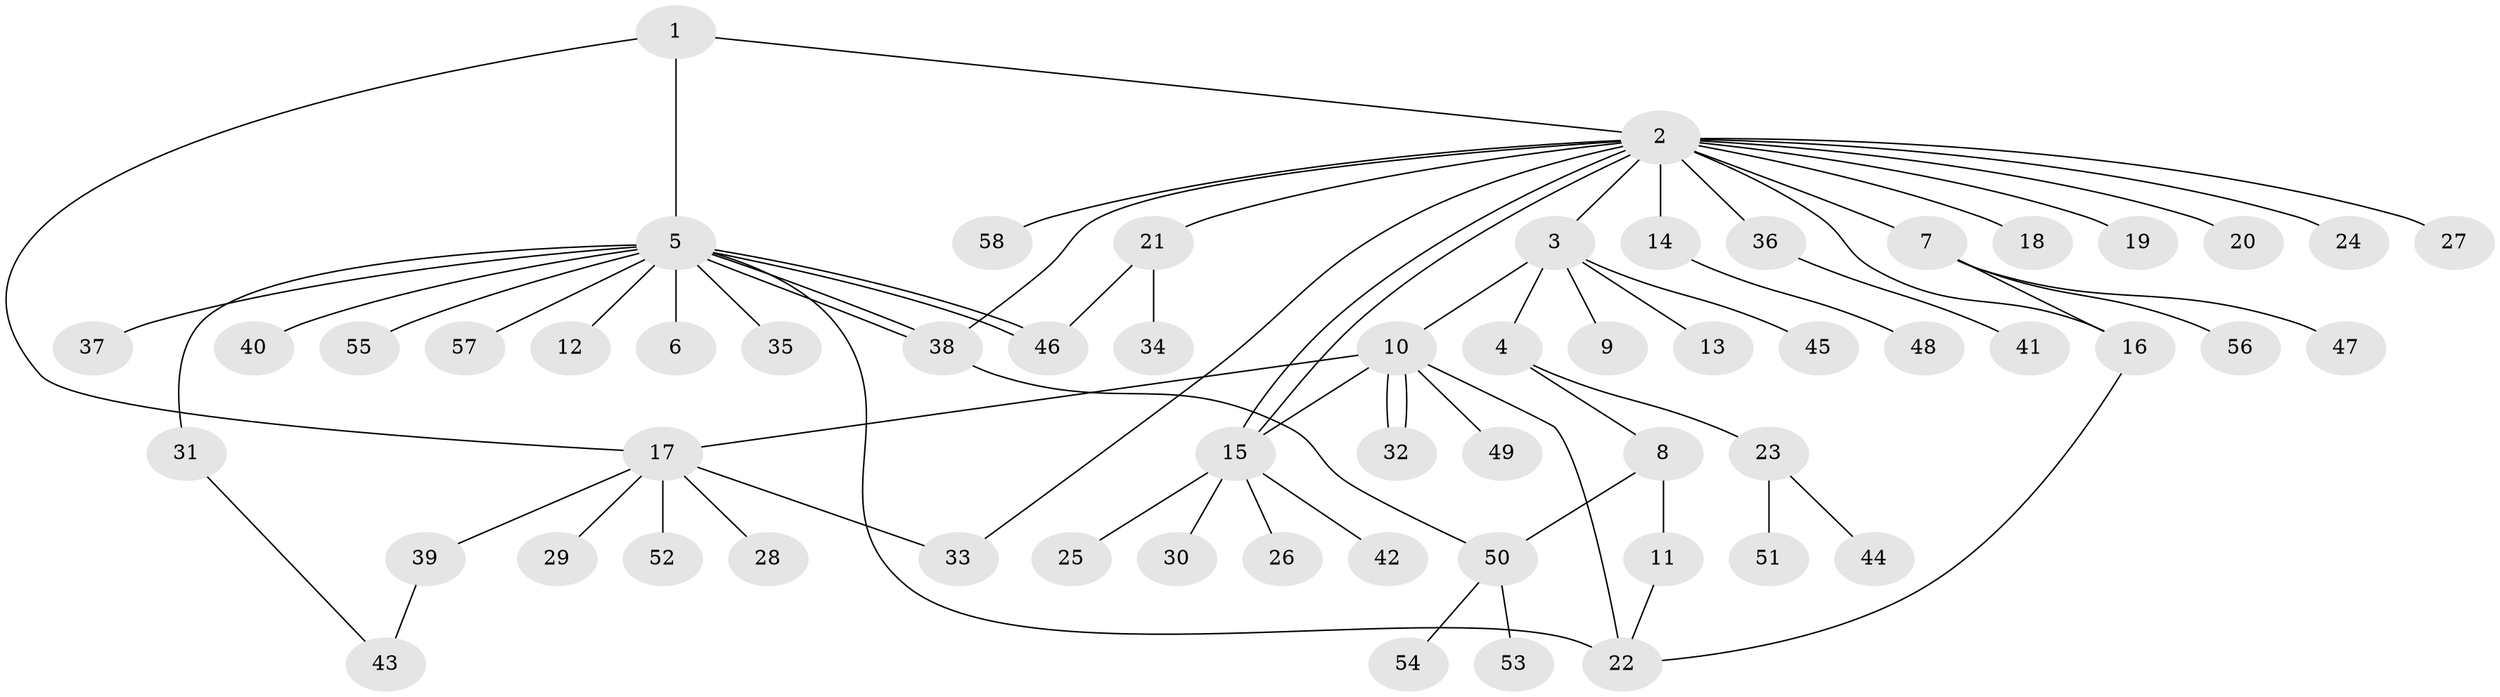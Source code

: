 // coarse degree distribution, {3: 0.16279069767441862, 11: 0.023255813953488372, 5: 0.09302325581395349, 1: 0.5813953488372093, 15: 0.023255813953488372, 6: 0.023255813953488372, 2: 0.09302325581395349}
// Generated by graph-tools (version 1.1) at 2025/36/03/04/25 23:36:58]
// undirected, 58 vertices, 72 edges
graph export_dot {
  node [color=gray90,style=filled];
  1;
  2;
  3;
  4;
  5;
  6;
  7;
  8;
  9;
  10;
  11;
  12;
  13;
  14;
  15;
  16;
  17;
  18;
  19;
  20;
  21;
  22;
  23;
  24;
  25;
  26;
  27;
  28;
  29;
  30;
  31;
  32;
  33;
  34;
  35;
  36;
  37;
  38;
  39;
  40;
  41;
  42;
  43;
  44;
  45;
  46;
  47;
  48;
  49;
  50;
  51;
  52;
  53;
  54;
  55;
  56;
  57;
  58;
  1 -- 2;
  1 -- 5;
  1 -- 17;
  2 -- 3;
  2 -- 7;
  2 -- 14;
  2 -- 15;
  2 -- 15;
  2 -- 16;
  2 -- 18;
  2 -- 19;
  2 -- 20;
  2 -- 21;
  2 -- 24;
  2 -- 27;
  2 -- 33;
  2 -- 36;
  2 -- 38;
  2 -- 58;
  3 -- 4;
  3 -- 9;
  3 -- 10;
  3 -- 13;
  3 -- 45;
  4 -- 8;
  4 -- 23;
  5 -- 6;
  5 -- 12;
  5 -- 22;
  5 -- 31;
  5 -- 35;
  5 -- 37;
  5 -- 38;
  5 -- 38;
  5 -- 40;
  5 -- 46;
  5 -- 46;
  5 -- 55;
  5 -- 57;
  7 -- 16;
  7 -- 47;
  7 -- 56;
  8 -- 11;
  8 -- 50;
  10 -- 15;
  10 -- 17;
  10 -- 22;
  10 -- 32;
  10 -- 32;
  10 -- 49;
  11 -- 22;
  14 -- 48;
  15 -- 25;
  15 -- 26;
  15 -- 30;
  15 -- 42;
  16 -- 22;
  17 -- 28;
  17 -- 29;
  17 -- 33;
  17 -- 39;
  17 -- 52;
  21 -- 34;
  21 -- 46;
  23 -- 44;
  23 -- 51;
  31 -- 43;
  36 -- 41;
  38 -- 50;
  39 -- 43;
  50 -- 53;
  50 -- 54;
}
